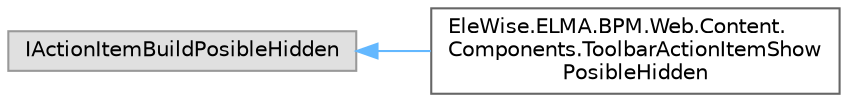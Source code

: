 digraph "Graphical Class Hierarchy"
{
 // LATEX_PDF_SIZE
  bgcolor="transparent";
  edge [fontname=Helvetica,fontsize=10,labelfontname=Helvetica,labelfontsize=10];
  node [fontname=Helvetica,fontsize=10,shape=box,height=0.2,width=0.4];
  rankdir="LR";
  Node0 [id="Node000000",label="IActionItemBuildPosibleHidden",height=0.2,width=0.4,color="grey60", fillcolor="#E0E0E0", style="filled",tooltip=" "];
  Node0 -> Node1 [id="edge1561_Node000000_Node000001",dir="back",color="steelblue1",style="solid",tooltip=" "];
  Node1 [id="Node000001",label="EleWise.ELMA.BPM.Web.Content.\lComponents.ToolbarActionItemShow\lPosibleHidden",height=0.2,width=0.4,color="grey40", fillcolor="white", style="filled",URL="$class_ele_wise_1_1_e_l_m_a_1_1_b_p_m_1_1_web_1_1_content_1_1_components_1_1_toolbar_action_item_show_posible_hidden.html",tooltip=" "];
}
